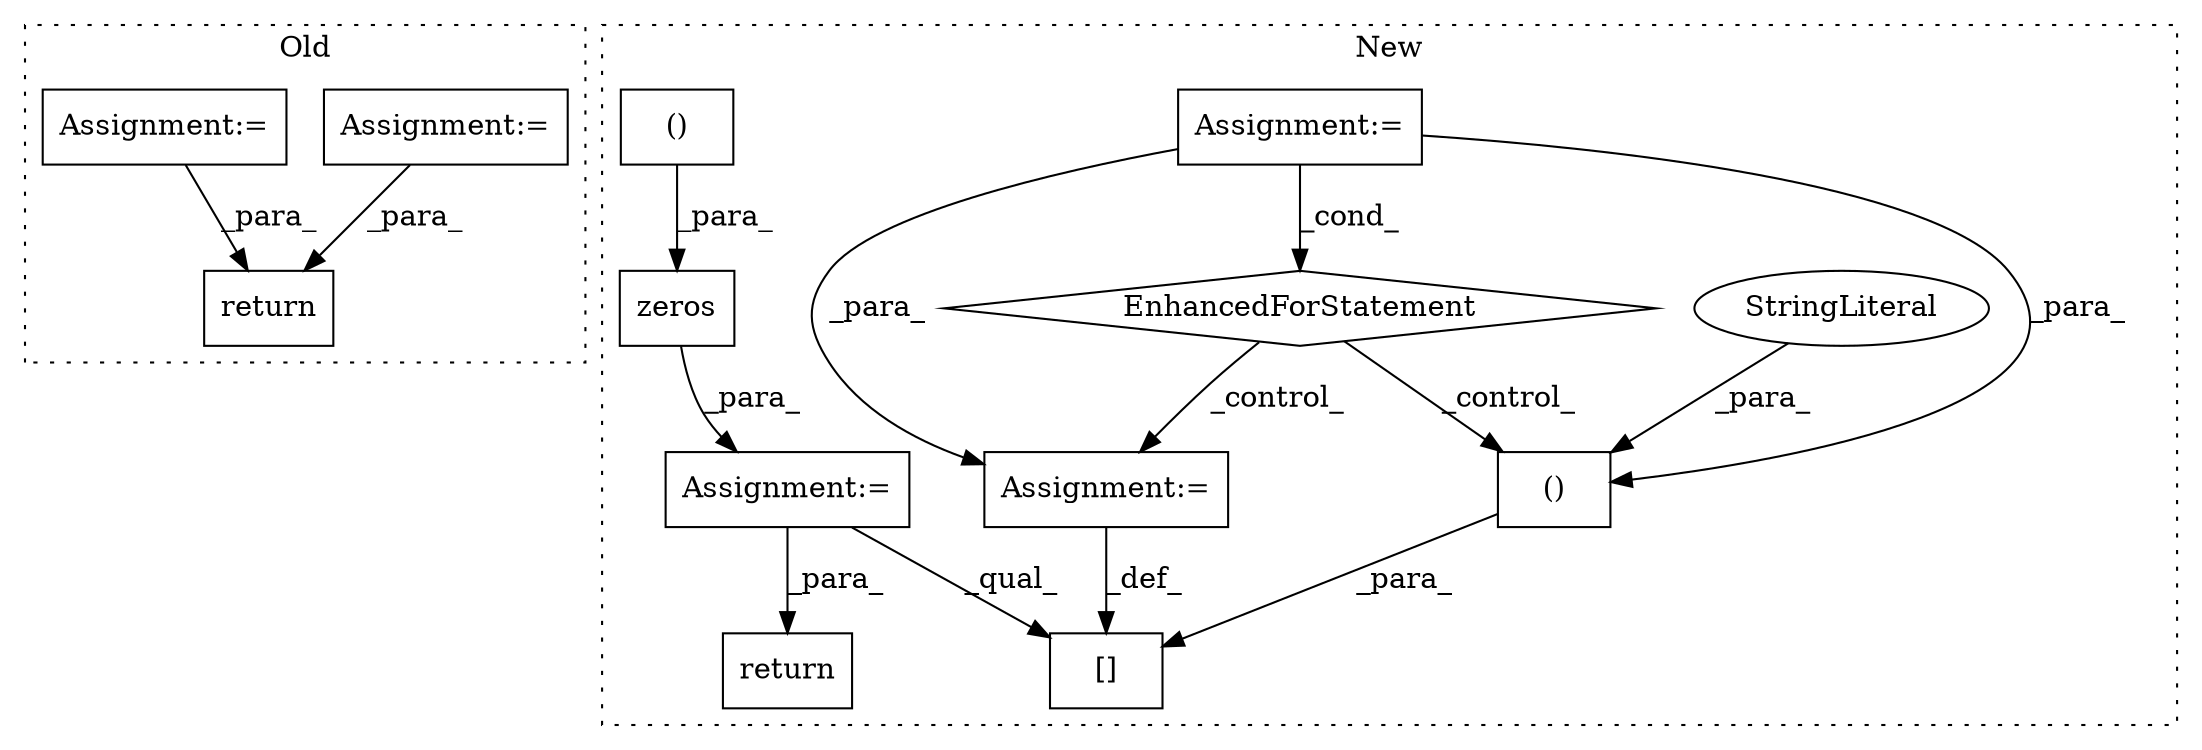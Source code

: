 digraph G {
subgraph cluster0 {
1 [label="return" a="41" s="19054" l="7" shape="box"];
7 [label="Assignment:=" a="7" s="18789" l="1" shape="box"];
11 [label="Assignment:=" a="7" s="18642" l="1" shape="box"];
label = "Old";
style="dotted";
}
subgraph cluster1 {
2 [label="zeros" a="32" s="9664,9731" l="11,2" shape="box"];
3 [label="return" a="41" s="9950" l="7" shape="box"];
4 [label="Assignment:=" a="7" s="9657" l="1" shape="box"];
5 [label="[]" a="2" s="9852,9929" l="15,2" shape="box"];
6 [label="Assignment:=" a="7" s="9931" l="1" shape="box"];
8 [label="()" a="106" s="9675" l="56" shape="box"];
9 [label="EnhancedForStatement" a="70" s="9739,9842" l="66,2" shape="diamond"];
10 [label="Assignment:=" a="7" s="9578" l="1" shape="box"];
12 [label="()" a="106" s="9867" l="62" shape="box"];
13 [label="StringLiteral" a="45" s="9913" l="16" shape="ellipse"];
label = "New";
style="dotted";
}
2 -> 4 [label="_para_"];
4 -> 5 [label="_qual_"];
4 -> 3 [label="_para_"];
6 -> 5 [label="_def_"];
7 -> 1 [label="_para_"];
8 -> 2 [label="_para_"];
9 -> 6 [label="_control_"];
9 -> 12 [label="_control_"];
10 -> 12 [label="_para_"];
10 -> 6 [label="_para_"];
10 -> 9 [label="_cond_"];
11 -> 1 [label="_para_"];
12 -> 5 [label="_para_"];
13 -> 12 [label="_para_"];
}